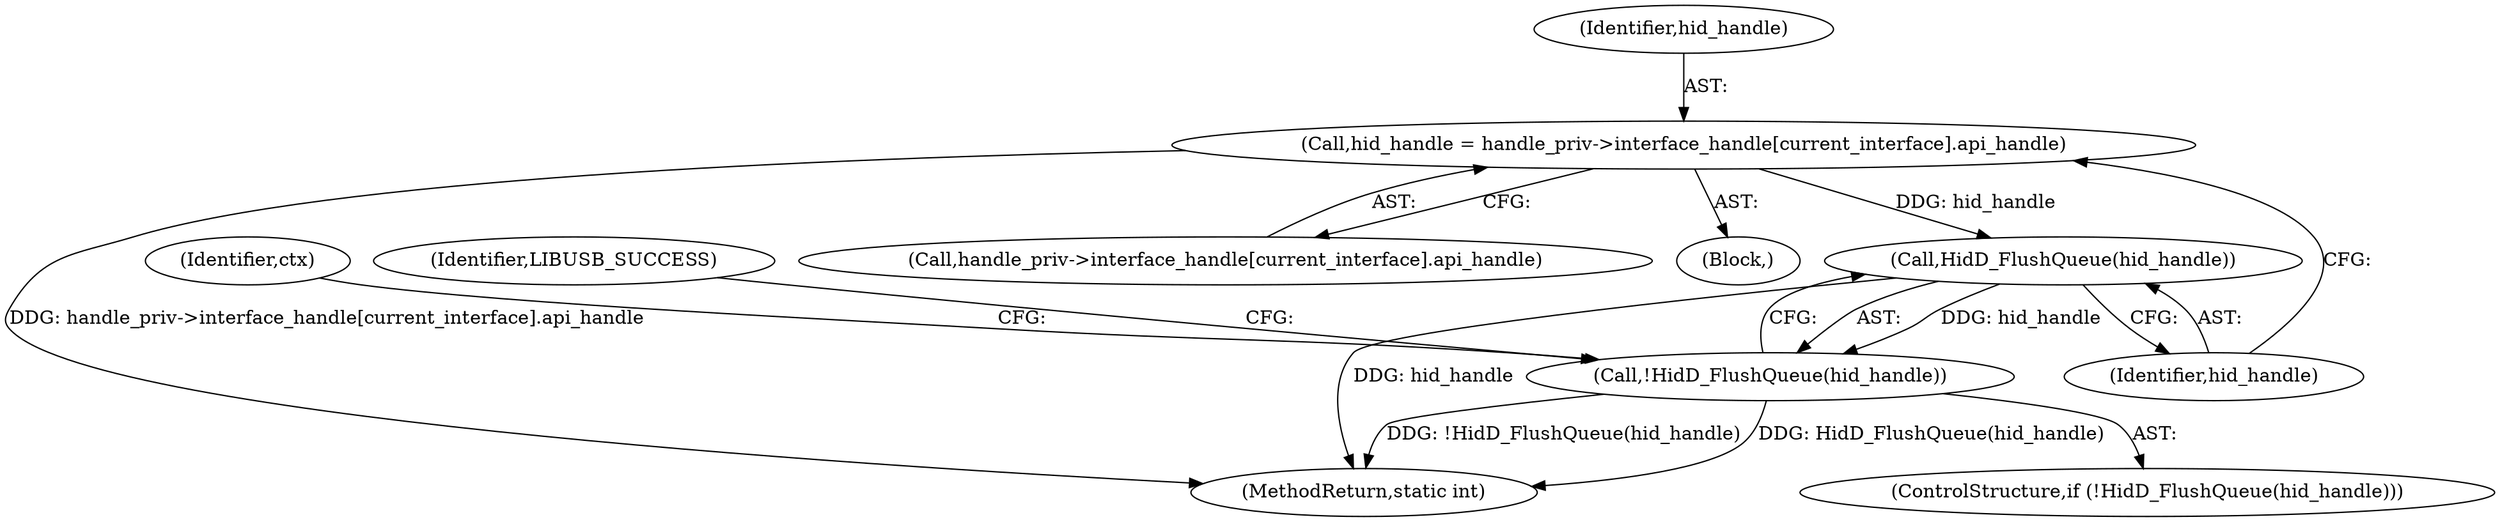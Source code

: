 digraph "1_Chrome_ac149a8d4371c0e01e0934fdd57b09e86f96b5b9_15@array" {
"1000147" [label="(Call,hid_handle = handle_priv->interface_handle[current_interface].api_handle)"];
"1000158" [label="(Call,HidD_FlushQueue(hid_handle))"];
"1000157" [label="(Call,!HidD_FlushQueue(hid_handle))"];
"1000147" [label="(Call,hid_handle = handle_priv->interface_handle[current_interface].api_handle)"];
"1000156" [label="(ControlStructure,if (!HidD_FlushQueue(hid_handle)))"];
"1000148" [label="(Identifier,hid_handle)"];
"1000159" [label="(Identifier,hid_handle)"];
"1000169" [label="(Identifier,LIBUSB_SUCCESS)"];
"1000162" [label="(Identifier,ctx)"];
"1000149" [label="(Call,handle_priv->interface_handle[current_interface].api_handle)"];
"1000104" [label="(Block,)"];
"1000170" [label="(MethodReturn,static int)"];
"1000158" [label="(Call,HidD_FlushQueue(hid_handle))"];
"1000157" [label="(Call,!HidD_FlushQueue(hid_handle))"];
"1000147" -> "1000104"  [label="AST: "];
"1000147" -> "1000149"  [label="CFG: "];
"1000148" -> "1000147"  [label="AST: "];
"1000149" -> "1000147"  [label="AST: "];
"1000159" -> "1000147"  [label="CFG: "];
"1000147" -> "1000170"  [label="DDG: handle_priv->interface_handle[current_interface].api_handle"];
"1000147" -> "1000158"  [label="DDG: hid_handle"];
"1000158" -> "1000157"  [label="AST: "];
"1000158" -> "1000159"  [label="CFG: "];
"1000159" -> "1000158"  [label="AST: "];
"1000157" -> "1000158"  [label="CFG: "];
"1000158" -> "1000170"  [label="DDG: hid_handle"];
"1000158" -> "1000157"  [label="DDG: hid_handle"];
"1000157" -> "1000156"  [label="AST: "];
"1000162" -> "1000157"  [label="CFG: "];
"1000169" -> "1000157"  [label="CFG: "];
"1000157" -> "1000170"  [label="DDG: !HidD_FlushQueue(hid_handle)"];
"1000157" -> "1000170"  [label="DDG: HidD_FlushQueue(hid_handle)"];
}

